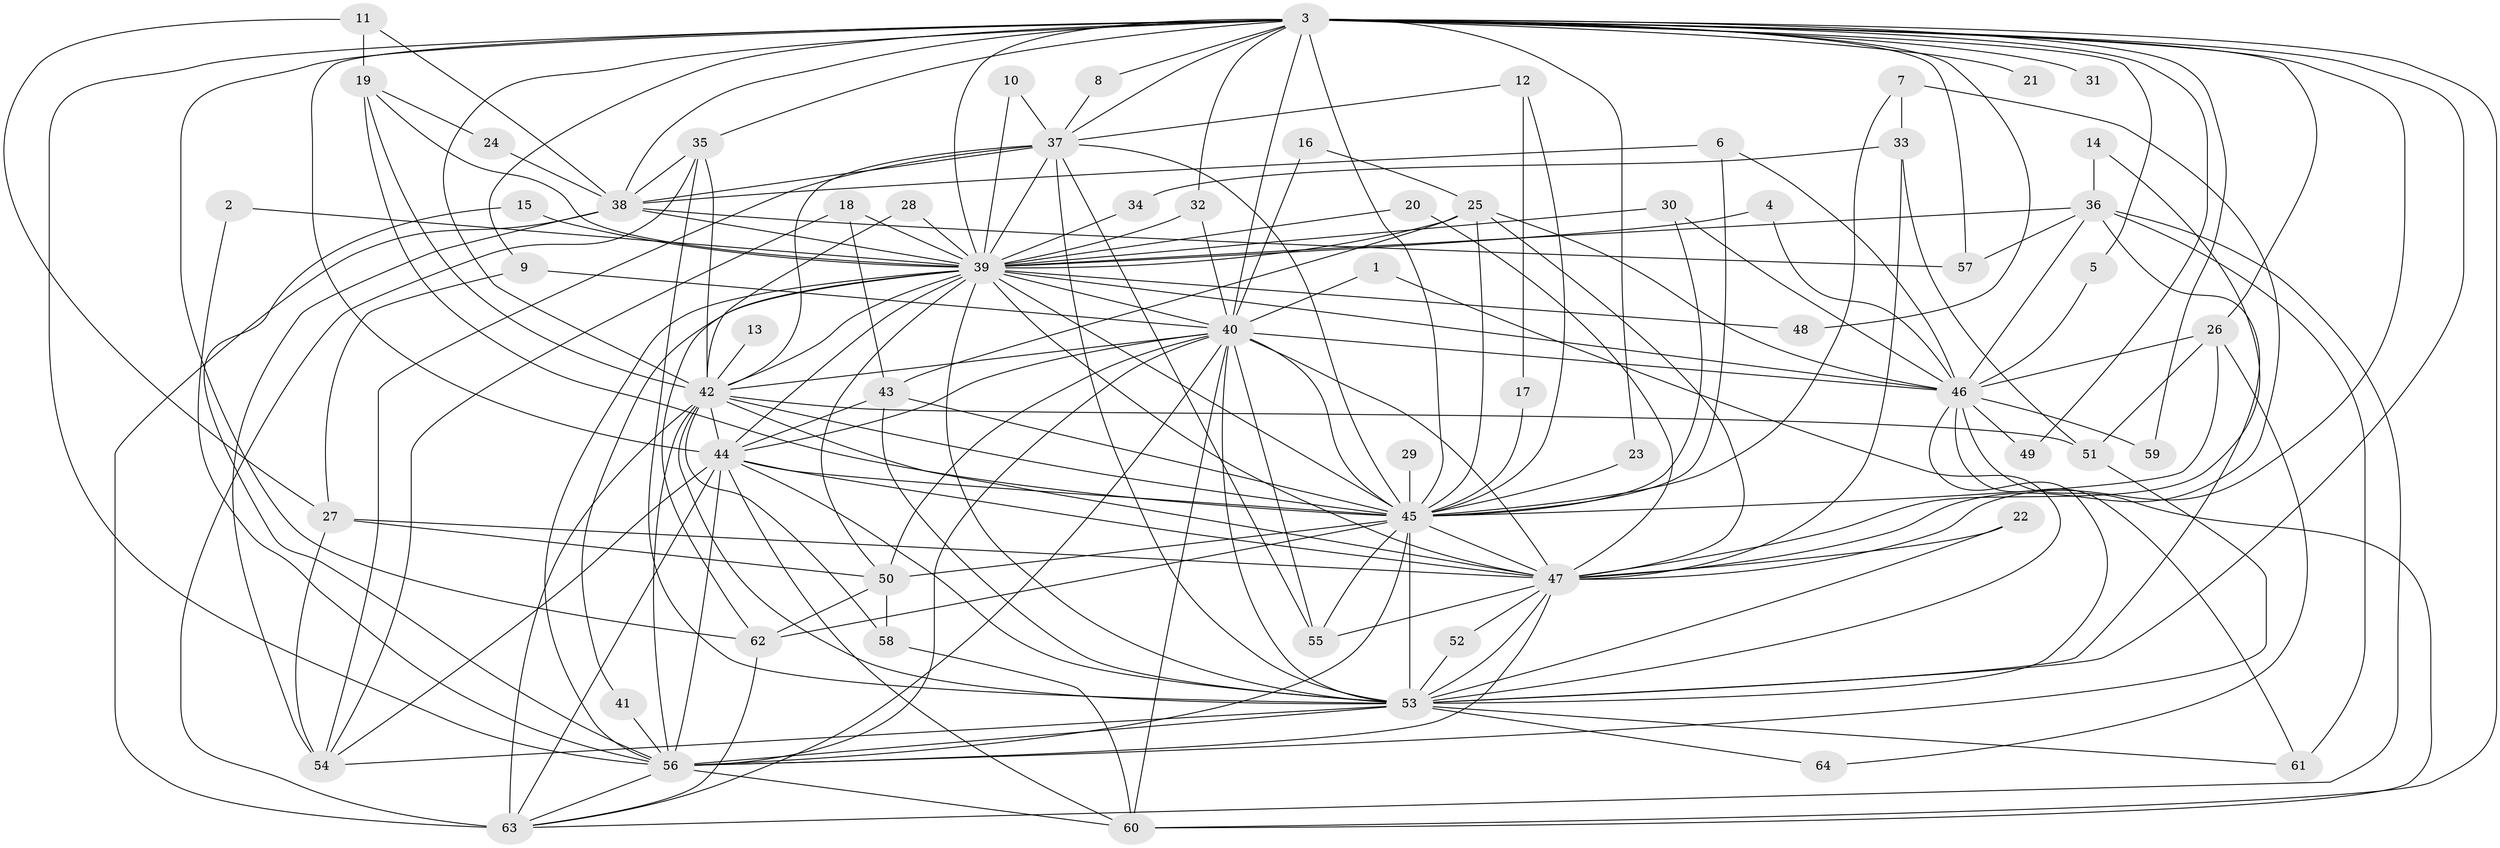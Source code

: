// original degree distribution, {20: 0.015748031496062992, 19: 0.023622047244094488, 17: 0.007874015748031496, 30: 0.007874015748031496, 22: 0.007874015748031496, 24: 0.007874015748031496, 28: 0.007874015748031496, 11: 0.015748031496062992, 6: 0.007874015748031496, 2: 0.5354330708661418, 9: 0.015748031496062992, 5: 0.06299212598425197, 3: 0.2283464566929134, 4: 0.047244094488188976, 7: 0.007874015748031496}
// Generated by graph-tools (version 1.1) at 2025/25/03/09/25 03:25:48]
// undirected, 64 vertices, 184 edges
graph export_dot {
graph [start="1"]
  node [color=gray90,style=filled];
  1;
  2;
  3;
  4;
  5;
  6;
  7;
  8;
  9;
  10;
  11;
  12;
  13;
  14;
  15;
  16;
  17;
  18;
  19;
  20;
  21;
  22;
  23;
  24;
  25;
  26;
  27;
  28;
  29;
  30;
  31;
  32;
  33;
  34;
  35;
  36;
  37;
  38;
  39;
  40;
  41;
  42;
  43;
  44;
  45;
  46;
  47;
  48;
  49;
  50;
  51;
  52;
  53;
  54;
  55;
  56;
  57;
  58;
  59;
  60;
  61;
  62;
  63;
  64;
  1 -- 40 [weight=1.0];
  1 -- 53 [weight=1.0];
  2 -- 39 [weight=1.0];
  2 -- 56 [weight=1.0];
  3 -- 5 [weight=1.0];
  3 -- 8 [weight=1.0];
  3 -- 9 [weight=1.0];
  3 -- 21 [weight=1.0];
  3 -- 23 [weight=1.0];
  3 -- 26 [weight=1.0];
  3 -- 31 [weight=2.0];
  3 -- 32 [weight=1.0];
  3 -- 35 [weight=1.0];
  3 -- 37 [weight=1.0];
  3 -- 38 [weight=1.0];
  3 -- 39 [weight=2.0];
  3 -- 40 [weight=3.0];
  3 -- 42 [weight=2.0];
  3 -- 44 [weight=2.0];
  3 -- 45 [weight=2.0];
  3 -- 47 [weight=2.0];
  3 -- 48 [weight=1.0];
  3 -- 49 [weight=1.0];
  3 -- 53 [weight=3.0];
  3 -- 56 [weight=2.0];
  3 -- 57 [weight=1.0];
  3 -- 59 [weight=1.0];
  3 -- 60 [weight=1.0];
  3 -- 62 [weight=1.0];
  4 -- 39 [weight=1.0];
  4 -- 46 [weight=1.0];
  5 -- 46 [weight=1.0];
  6 -- 38 [weight=1.0];
  6 -- 45 [weight=1.0];
  6 -- 46 [weight=1.0];
  7 -- 33 [weight=1.0];
  7 -- 45 [weight=1.0];
  7 -- 47 [weight=1.0];
  8 -- 37 [weight=1.0];
  9 -- 27 [weight=1.0];
  9 -- 40 [weight=1.0];
  10 -- 37 [weight=1.0];
  10 -- 39 [weight=1.0];
  11 -- 19 [weight=1.0];
  11 -- 27 [weight=1.0];
  11 -- 38 [weight=1.0];
  12 -- 17 [weight=1.0];
  12 -- 37 [weight=1.0];
  12 -- 45 [weight=1.0];
  13 -- 42 [weight=1.0];
  14 -- 36 [weight=1.0];
  14 -- 47 [weight=1.0];
  15 -- 39 [weight=1.0];
  15 -- 56 [weight=1.0];
  16 -- 25 [weight=1.0];
  16 -- 40 [weight=1.0];
  17 -- 45 [weight=1.0];
  18 -- 39 [weight=1.0];
  18 -- 43 [weight=1.0];
  18 -- 54 [weight=1.0];
  19 -- 24 [weight=1.0];
  19 -- 39 [weight=1.0];
  19 -- 42 [weight=1.0];
  19 -- 45 [weight=1.0];
  20 -- 39 [weight=1.0];
  20 -- 47 [weight=1.0];
  22 -- 47 [weight=1.0];
  22 -- 53 [weight=1.0];
  23 -- 45 [weight=2.0];
  24 -- 38 [weight=1.0];
  25 -- 39 [weight=1.0];
  25 -- 43 [weight=1.0];
  25 -- 45 [weight=1.0];
  25 -- 46 [weight=1.0];
  25 -- 47 [weight=1.0];
  26 -- 45 [weight=1.0];
  26 -- 46 [weight=1.0];
  26 -- 51 [weight=1.0];
  26 -- 64 [weight=1.0];
  27 -- 47 [weight=1.0];
  27 -- 50 [weight=1.0];
  27 -- 54 [weight=1.0];
  28 -- 39 [weight=1.0];
  28 -- 42 [weight=1.0];
  29 -- 45 [weight=2.0];
  30 -- 39 [weight=1.0];
  30 -- 45 [weight=1.0];
  30 -- 46 [weight=1.0];
  32 -- 39 [weight=1.0];
  32 -- 40 [weight=1.0];
  33 -- 34 [weight=1.0];
  33 -- 47 [weight=1.0];
  33 -- 51 [weight=2.0];
  34 -- 39 [weight=2.0];
  35 -- 38 [weight=1.0];
  35 -- 42 [weight=1.0];
  35 -- 53 [weight=1.0];
  35 -- 63 [weight=1.0];
  36 -- 39 [weight=1.0];
  36 -- 46 [weight=1.0];
  36 -- 53 [weight=1.0];
  36 -- 57 [weight=1.0];
  36 -- 61 [weight=1.0];
  36 -- 63 [weight=1.0];
  37 -- 38 [weight=1.0];
  37 -- 39 [weight=1.0];
  37 -- 42 [weight=1.0];
  37 -- 45 [weight=1.0];
  37 -- 53 [weight=1.0];
  37 -- 54 [weight=1.0];
  37 -- 55 [weight=1.0];
  38 -- 39 [weight=1.0];
  38 -- 54 [weight=1.0];
  38 -- 57 [weight=1.0];
  38 -- 63 [weight=1.0];
  39 -- 40 [weight=1.0];
  39 -- 41 [weight=1.0];
  39 -- 42 [weight=2.0];
  39 -- 44 [weight=2.0];
  39 -- 45 [weight=1.0];
  39 -- 46 [weight=1.0];
  39 -- 47 [weight=2.0];
  39 -- 48 [weight=1.0];
  39 -- 50 [weight=1.0];
  39 -- 53 [weight=1.0];
  39 -- 56 [weight=1.0];
  39 -- 62 [weight=1.0];
  40 -- 42 [weight=1.0];
  40 -- 44 [weight=1.0];
  40 -- 45 [weight=1.0];
  40 -- 46 [weight=1.0];
  40 -- 47 [weight=2.0];
  40 -- 50 [weight=1.0];
  40 -- 53 [weight=1.0];
  40 -- 55 [weight=1.0];
  40 -- 56 [weight=1.0];
  40 -- 60 [weight=1.0];
  40 -- 63 [weight=1.0];
  41 -- 56 [weight=1.0];
  42 -- 44 [weight=1.0];
  42 -- 45 [weight=1.0];
  42 -- 47 [weight=1.0];
  42 -- 51 [weight=1.0];
  42 -- 53 [weight=1.0];
  42 -- 56 [weight=2.0];
  42 -- 58 [weight=1.0];
  42 -- 63 [weight=1.0];
  43 -- 44 [weight=1.0];
  43 -- 45 [weight=1.0];
  43 -- 53 [weight=1.0];
  44 -- 45 [weight=1.0];
  44 -- 47 [weight=2.0];
  44 -- 53 [weight=4.0];
  44 -- 54 [weight=1.0];
  44 -- 56 [weight=1.0];
  44 -- 60 [weight=1.0];
  44 -- 63 [weight=2.0];
  45 -- 47 [weight=1.0];
  45 -- 50 [weight=1.0];
  45 -- 53 [weight=1.0];
  45 -- 55 [weight=1.0];
  45 -- 56 [weight=2.0];
  45 -- 62 [weight=1.0];
  46 -- 49 [weight=1.0];
  46 -- 53 [weight=1.0];
  46 -- 59 [weight=1.0];
  46 -- 60 [weight=1.0];
  46 -- 61 [weight=1.0];
  47 -- 52 [weight=1.0];
  47 -- 53 [weight=1.0];
  47 -- 55 [weight=1.0];
  47 -- 56 [weight=1.0];
  50 -- 58 [weight=1.0];
  50 -- 62 [weight=1.0];
  51 -- 56 [weight=1.0];
  52 -- 53 [weight=2.0];
  53 -- 54 [weight=1.0];
  53 -- 56 [weight=1.0];
  53 -- 61 [weight=1.0];
  53 -- 64 [weight=1.0];
  56 -- 60 [weight=1.0];
  56 -- 63 [weight=1.0];
  58 -- 60 [weight=1.0];
  62 -- 63 [weight=1.0];
}
